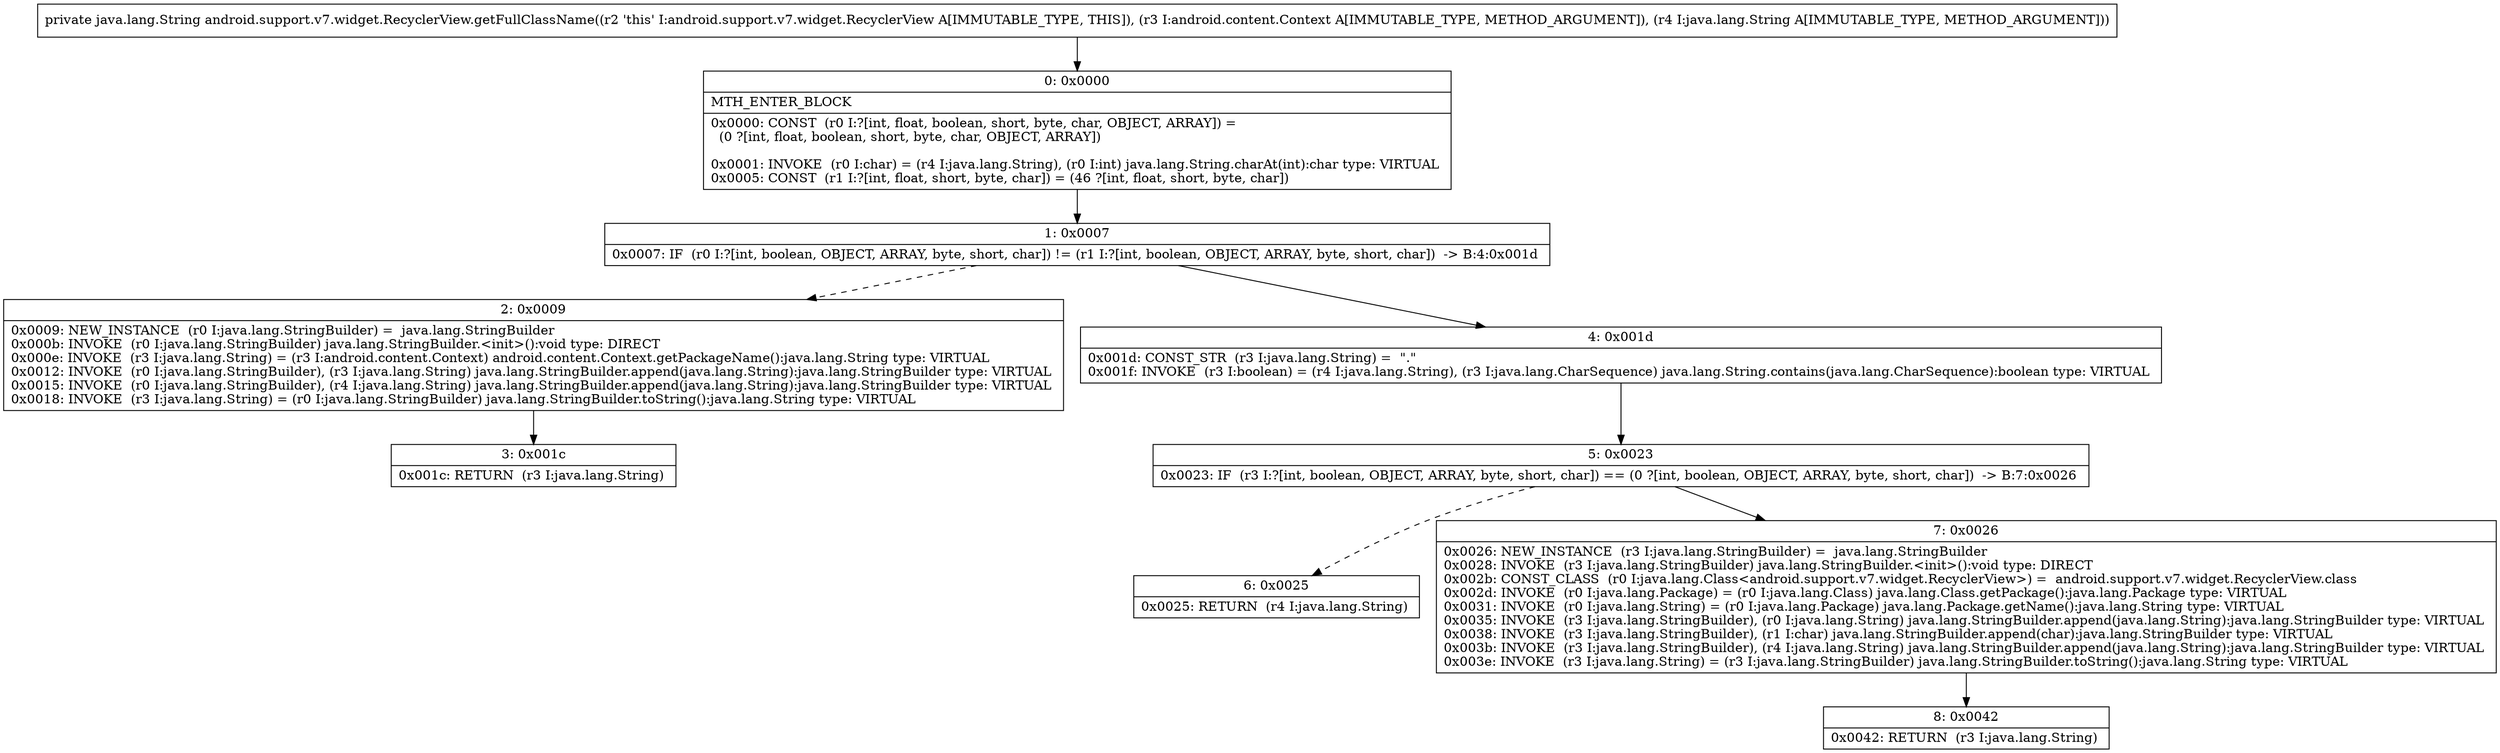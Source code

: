 digraph "CFG forandroid.support.v7.widget.RecyclerView.getFullClassName(Landroid\/content\/Context;Ljava\/lang\/String;)Ljava\/lang\/String;" {
Node_0 [shape=record,label="{0\:\ 0x0000|MTH_ENTER_BLOCK\l|0x0000: CONST  (r0 I:?[int, float, boolean, short, byte, char, OBJECT, ARRAY]) = \l  (0 ?[int, float, boolean, short, byte, char, OBJECT, ARRAY])\l \l0x0001: INVOKE  (r0 I:char) = (r4 I:java.lang.String), (r0 I:int) java.lang.String.charAt(int):char type: VIRTUAL \l0x0005: CONST  (r1 I:?[int, float, short, byte, char]) = (46 ?[int, float, short, byte, char]) \l}"];
Node_1 [shape=record,label="{1\:\ 0x0007|0x0007: IF  (r0 I:?[int, boolean, OBJECT, ARRAY, byte, short, char]) != (r1 I:?[int, boolean, OBJECT, ARRAY, byte, short, char])  \-\> B:4:0x001d \l}"];
Node_2 [shape=record,label="{2\:\ 0x0009|0x0009: NEW_INSTANCE  (r0 I:java.lang.StringBuilder) =  java.lang.StringBuilder \l0x000b: INVOKE  (r0 I:java.lang.StringBuilder) java.lang.StringBuilder.\<init\>():void type: DIRECT \l0x000e: INVOKE  (r3 I:java.lang.String) = (r3 I:android.content.Context) android.content.Context.getPackageName():java.lang.String type: VIRTUAL \l0x0012: INVOKE  (r0 I:java.lang.StringBuilder), (r3 I:java.lang.String) java.lang.StringBuilder.append(java.lang.String):java.lang.StringBuilder type: VIRTUAL \l0x0015: INVOKE  (r0 I:java.lang.StringBuilder), (r4 I:java.lang.String) java.lang.StringBuilder.append(java.lang.String):java.lang.StringBuilder type: VIRTUAL \l0x0018: INVOKE  (r3 I:java.lang.String) = (r0 I:java.lang.StringBuilder) java.lang.StringBuilder.toString():java.lang.String type: VIRTUAL \l}"];
Node_3 [shape=record,label="{3\:\ 0x001c|0x001c: RETURN  (r3 I:java.lang.String) \l}"];
Node_4 [shape=record,label="{4\:\ 0x001d|0x001d: CONST_STR  (r3 I:java.lang.String) =  \".\" \l0x001f: INVOKE  (r3 I:boolean) = (r4 I:java.lang.String), (r3 I:java.lang.CharSequence) java.lang.String.contains(java.lang.CharSequence):boolean type: VIRTUAL \l}"];
Node_5 [shape=record,label="{5\:\ 0x0023|0x0023: IF  (r3 I:?[int, boolean, OBJECT, ARRAY, byte, short, char]) == (0 ?[int, boolean, OBJECT, ARRAY, byte, short, char])  \-\> B:7:0x0026 \l}"];
Node_6 [shape=record,label="{6\:\ 0x0025|0x0025: RETURN  (r4 I:java.lang.String) \l}"];
Node_7 [shape=record,label="{7\:\ 0x0026|0x0026: NEW_INSTANCE  (r3 I:java.lang.StringBuilder) =  java.lang.StringBuilder \l0x0028: INVOKE  (r3 I:java.lang.StringBuilder) java.lang.StringBuilder.\<init\>():void type: DIRECT \l0x002b: CONST_CLASS  (r0 I:java.lang.Class\<android.support.v7.widget.RecyclerView\>) =  android.support.v7.widget.RecyclerView.class \l0x002d: INVOKE  (r0 I:java.lang.Package) = (r0 I:java.lang.Class) java.lang.Class.getPackage():java.lang.Package type: VIRTUAL \l0x0031: INVOKE  (r0 I:java.lang.String) = (r0 I:java.lang.Package) java.lang.Package.getName():java.lang.String type: VIRTUAL \l0x0035: INVOKE  (r3 I:java.lang.StringBuilder), (r0 I:java.lang.String) java.lang.StringBuilder.append(java.lang.String):java.lang.StringBuilder type: VIRTUAL \l0x0038: INVOKE  (r3 I:java.lang.StringBuilder), (r1 I:char) java.lang.StringBuilder.append(char):java.lang.StringBuilder type: VIRTUAL \l0x003b: INVOKE  (r3 I:java.lang.StringBuilder), (r4 I:java.lang.String) java.lang.StringBuilder.append(java.lang.String):java.lang.StringBuilder type: VIRTUAL \l0x003e: INVOKE  (r3 I:java.lang.String) = (r3 I:java.lang.StringBuilder) java.lang.StringBuilder.toString():java.lang.String type: VIRTUAL \l}"];
Node_8 [shape=record,label="{8\:\ 0x0042|0x0042: RETURN  (r3 I:java.lang.String) \l}"];
MethodNode[shape=record,label="{private java.lang.String android.support.v7.widget.RecyclerView.getFullClassName((r2 'this' I:android.support.v7.widget.RecyclerView A[IMMUTABLE_TYPE, THIS]), (r3 I:android.content.Context A[IMMUTABLE_TYPE, METHOD_ARGUMENT]), (r4 I:java.lang.String A[IMMUTABLE_TYPE, METHOD_ARGUMENT])) }"];
MethodNode -> Node_0;
Node_0 -> Node_1;
Node_1 -> Node_2[style=dashed];
Node_1 -> Node_4;
Node_2 -> Node_3;
Node_4 -> Node_5;
Node_5 -> Node_6[style=dashed];
Node_5 -> Node_7;
Node_7 -> Node_8;
}

